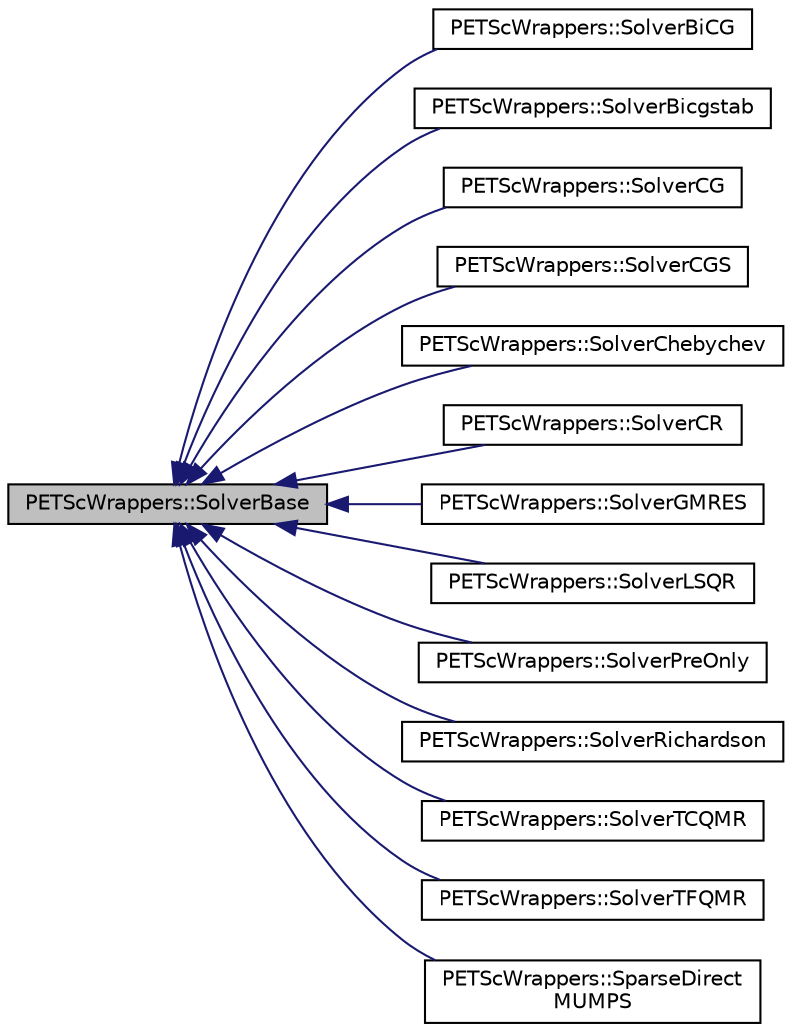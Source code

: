 digraph "PETScWrappers::SolverBase"
{
 // LATEX_PDF_SIZE
  edge [fontname="Helvetica",fontsize="10",labelfontname="Helvetica",labelfontsize="10"];
  node [fontname="Helvetica",fontsize="10",shape=record];
  rankdir="LR";
  Node1 [label="PETScWrappers::SolverBase",height=0.2,width=0.4,color="black", fillcolor="grey75", style="filled", fontcolor="black",tooltip=" "];
  Node1 -> Node2 [dir="back",color="midnightblue",fontsize="10",style="solid",fontname="Helvetica"];
  Node2 [label="PETScWrappers::SolverBiCG",height=0.2,width=0.4,color="black", fillcolor="white", style="filled",URL="$classPETScWrappers_1_1SolverBiCG.html",tooltip=" "];
  Node1 -> Node3 [dir="back",color="midnightblue",fontsize="10",style="solid",fontname="Helvetica"];
  Node3 [label="PETScWrappers::SolverBicgstab",height=0.2,width=0.4,color="black", fillcolor="white", style="filled",URL="$classPETScWrappers_1_1SolverBicgstab.html",tooltip=" "];
  Node1 -> Node4 [dir="back",color="midnightblue",fontsize="10",style="solid",fontname="Helvetica"];
  Node4 [label="PETScWrappers::SolverCG",height=0.2,width=0.4,color="black", fillcolor="white", style="filled",URL="$classPETScWrappers_1_1SolverCG.html",tooltip=" "];
  Node1 -> Node5 [dir="back",color="midnightblue",fontsize="10",style="solid",fontname="Helvetica"];
  Node5 [label="PETScWrappers::SolverCGS",height=0.2,width=0.4,color="black", fillcolor="white", style="filled",URL="$classPETScWrappers_1_1SolverCGS.html",tooltip=" "];
  Node1 -> Node6 [dir="back",color="midnightblue",fontsize="10",style="solid",fontname="Helvetica"];
  Node6 [label="PETScWrappers::SolverChebychev",height=0.2,width=0.4,color="black", fillcolor="white", style="filled",URL="$classPETScWrappers_1_1SolverChebychev.html",tooltip=" "];
  Node1 -> Node7 [dir="back",color="midnightblue",fontsize="10",style="solid",fontname="Helvetica"];
  Node7 [label="PETScWrappers::SolverCR",height=0.2,width=0.4,color="black", fillcolor="white", style="filled",URL="$classPETScWrappers_1_1SolverCR.html",tooltip=" "];
  Node1 -> Node8 [dir="back",color="midnightblue",fontsize="10",style="solid",fontname="Helvetica"];
  Node8 [label="PETScWrappers::SolverGMRES",height=0.2,width=0.4,color="black", fillcolor="white", style="filled",URL="$classPETScWrappers_1_1SolverGMRES.html",tooltip=" "];
  Node1 -> Node9 [dir="back",color="midnightblue",fontsize="10",style="solid",fontname="Helvetica"];
  Node9 [label="PETScWrappers::SolverLSQR",height=0.2,width=0.4,color="black", fillcolor="white", style="filled",URL="$classPETScWrappers_1_1SolverLSQR.html",tooltip=" "];
  Node1 -> Node10 [dir="back",color="midnightblue",fontsize="10",style="solid",fontname="Helvetica"];
  Node10 [label="PETScWrappers::SolverPreOnly",height=0.2,width=0.4,color="black", fillcolor="white", style="filled",URL="$classPETScWrappers_1_1SolverPreOnly.html",tooltip=" "];
  Node1 -> Node11 [dir="back",color="midnightblue",fontsize="10",style="solid",fontname="Helvetica"];
  Node11 [label="PETScWrappers::SolverRichardson",height=0.2,width=0.4,color="black", fillcolor="white", style="filled",URL="$classPETScWrappers_1_1SolverRichardson.html",tooltip=" "];
  Node1 -> Node12 [dir="back",color="midnightblue",fontsize="10",style="solid",fontname="Helvetica"];
  Node12 [label="PETScWrappers::SolverTCQMR",height=0.2,width=0.4,color="black", fillcolor="white", style="filled",URL="$classPETScWrappers_1_1SolverTCQMR.html",tooltip=" "];
  Node1 -> Node13 [dir="back",color="midnightblue",fontsize="10",style="solid",fontname="Helvetica"];
  Node13 [label="PETScWrappers::SolverTFQMR",height=0.2,width=0.4,color="black", fillcolor="white", style="filled",URL="$classPETScWrappers_1_1SolverTFQMR.html",tooltip=" "];
  Node1 -> Node14 [dir="back",color="midnightblue",fontsize="10",style="solid",fontname="Helvetica"];
  Node14 [label="PETScWrappers::SparseDirect\lMUMPS",height=0.2,width=0.4,color="black", fillcolor="white", style="filled",URL="$classPETScWrappers_1_1SparseDirectMUMPS.html",tooltip=" "];
}
